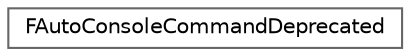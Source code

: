 digraph "Graphical Class Hierarchy"
{
 // INTERACTIVE_SVG=YES
 // LATEX_PDF_SIZE
  bgcolor="transparent";
  edge [fontname=Helvetica,fontsize=10,labelfontname=Helvetica,labelfontsize=10];
  node [fontname=Helvetica,fontsize=10,shape=box,height=0.2,width=0.4];
  rankdir="LR";
  Node0 [id="Node000000",label="FAutoConsoleCommandDeprecated",height=0.2,width=0.4,color="grey40", fillcolor="white", style="filled",URL="$d5/da1/classFAutoConsoleCommandDeprecated.html",tooltip="A class that can be used to deprecate a ConsoleCommand - use just like FAutoConsoleVariableDeprecated..."];
}
